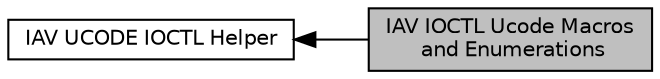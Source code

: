 digraph "IAV IOCTL Ucode Macros and Enumerations"
{
  bgcolor="transparent";
  edge [fontname="Helvetica",fontsize="10",labelfontname="Helvetica",labelfontsize="10"];
  node [fontname="Helvetica",fontsize="10",shape=box];
  rankdir=LR;
  Node2 [label="IAV UCODE IOCTL Helper",height=0.2,width=0.4,color="black",URL="$d3/d8e/group__iav-ioctl-ucode.html",tooltip="IAV IOCTL API Helper: Load Ucode, in file iav_ucode_ioctl.h."];
  Node1 [label="IAV IOCTL Ucode Macros\l and Enumerations",height=0.2,width=0.4,color="black", fillcolor="grey75", style="filled", fontcolor="black",tooltip="IAV IOCTL Load Ucode API: Macros and Enumerations."];
  Node2->Node1 [shape=plaintext, dir="back", style="solid"];
}
